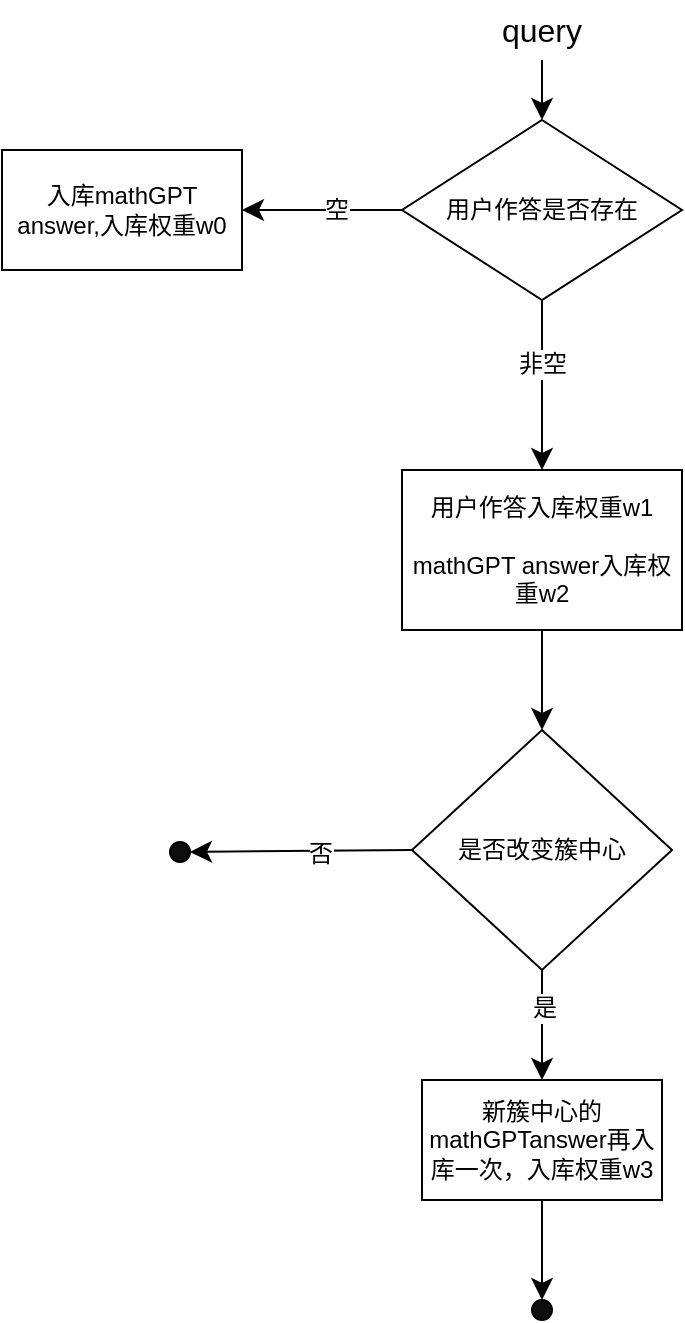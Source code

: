 <mxfile version="24.8.4">
  <diagram name="Page-1" id="74e2e168-ea6b-b213-b513-2b3c1d86103e">
    <mxGraphModel dx="954" dy="689" grid="1" gridSize="10" guides="1" tooltips="1" connect="1" arrows="1" fold="1" page="1" pageScale="1" pageWidth="1100" pageHeight="850" background="none" math="0" shadow="0">
      <root>
        <mxCell id="0" />
        <mxCell id="1" parent="0" />
        <mxCell id="eKvcL8s3Wj8_VTXEyFbJ-4" style="edgeStyle=none;curved=1;rounded=0;orthogonalLoop=1;jettySize=auto;html=1;exitX=0.5;exitY=1;exitDx=0;exitDy=0;fontSize=12;startSize=8;endSize=8;" edge="1" parent="1" source="eKvcL8s3Wj8_VTXEyFbJ-1" target="eKvcL8s3Wj8_VTXEyFbJ-3">
          <mxGeometry relative="1" as="geometry" />
        </mxCell>
        <mxCell id="eKvcL8s3Wj8_VTXEyFbJ-1" value="query" style="text;html=1;align=center;verticalAlign=middle;whiteSpace=wrap;rounded=0;fontSize=16;" vertex="1" parent="1">
          <mxGeometry x="280" y="110" width="60" height="30" as="geometry" />
        </mxCell>
        <mxCell id="eKvcL8s3Wj8_VTXEyFbJ-5" style="edgeStyle=none;curved=1;rounded=0;orthogonalLoop=1;jettySize=auto;html=1;exitX=0;exitY=0.5;exitDx=0;exitDy=0;fontSize=12;startSize=8;endSize=8;entryX=1;entryY=0.5;entryDx=0;entryDy=0;" edge="1" parent="1" source="eKvcL8s3Wj8_VTXEyFbJ-3" target="eKvcL8s3Wj8_VTXEyFbJ-7">
          <mxGeometry relative="1" as="geometry">
            <mxPoint x="170" y="215" as="targetPoint" />
          </mxGeometry>
        </mxCell>
        <mxCell id="eKvcL8s3Wj8_VTXEyFbJ-6" value="空" style="edgeLabel;html=1;align=center;verticalAlign=middle;resizable=0;points=[];fontSize=12;" vertex="1" connectable="0" parent="eKvcL8s3Wj8_VTXEyFbJ-5">
          <mxGeometry x="-0.171" relative="1" as="geometry">
            <mxPoint as="offset" />
          </mxGeometry>
        </mxCell>
        <mxCell id="eKvcL8s3Wj8_VTXEyFbJ-8" style="edgeStyle=none;curved=1;rounded=0;orthogonalLoop=1;jettySize=auto;html=1;exitX=0.5;exitY=1;exitDx=0;exitDy=0;fontSize=12;startSize=8;endSize=8;entryX=0.5;entryY=0;entryDx=0;entryDy=0;" edge="1" parent="1" source="eKvcL8s3Wj8_VTXEyFbJ-3" target="eKvcL8s3Wj8_VTXEyFbJ-10">
          <mxGeometry relative="1" as="geometry">
            <mxPoint x="310" y="330" as="targetPoint" />
          </mxGeometry>
        </mxCell>
        <mxCell id="eKvcL8s3Wj8_VTXEyFbJ-9" value="非空" style="edgeLabel;html=1;align=center;verticalAlign=middle;resizable=0;points=[];fontSize=12;" vertex="1" connectable="0" parent="eKvcL8s3Wj8_VTXEyFbJ-8">
          <mxGeometry x="-0.25" relative="1" as="geometry">
            <mxPoint as="offset" />
          </mxGeometry>
        </mxCell>
        <mxCell id="eKvcL8s3Wj8_VTXEyFbJ-3" value="用户作答是否存在" style="rhombus;whiteSpace=wrap;html=1;" vertex="1" parent="1">
          <mxGeometry x="240" y="170" width="140" height="90" as="geometry" />
        </mxCell>
        <mxCell id="eKvcL8s3Wj8_VTXEyFbJ-7" value="入库mathGPT answer,入库权重w0" style="rounded=0;whiteSpace=wrap;html=1;" vertex="1" parent="1">
          <mxGeometry x="40" y="185" width="120" height="60" as="geometry" />
        </mxCell>
        <mxCell id="eKvcL8s3Wj8_VTXEyFbJ-11" style="edgeStyle=none;curved=1;rounded=0;orthogonalLoop=1;jettySize=auto;html=1;exitX=0.5;exitY=1;exitDx=0;exitDy=0;fontSize=12;startSize=8;endSize=8;entryX=0.5;entryY=0;entryDx=0;entryDy=0;" edge="1" parent="1" source="eKvcL8s3Wj8_VTXEyFbJ-10" target="eKvcL8s3Wj8_VTXEyFbJ-12">
          <mxGeometry relative="1" as="geometry">
            <mxPoint x="310" y="470" as="targetPoint" />
          </mxGeometry>
        </mxCell>
        <mxCell id="eKvcL8s3Wj8_VTXEyFbJ-10" value="用户作答入库权重w1&lt;div&gt;&lt;br&gt;&lt;div&gt;mathGPT answer入库权重w2&lt;/div&gt;&lt;/div&gt;" style="rounded=0;whiteSpace=wrap;html=1;" vertex="1" parent="1">
          <mxGeometry x="240" y="345" width="140" height="80" as="geometry" />
        </mxCell>
        <mxCell id="eKvcL8s3Wj8_VTXEyFbJ-14" style="edgeStyle=none;curved=1;rounded=0;orthogonalLoop=1;jettySize=auto;html=1;exitX=0;exitY=0.5;exitDx=0;exitDy=0;fontSize=12;startSize=8;endSize=8;" edge="1" parent="1" source="eKvcL8s3Wj8_VTXEyFbJ-12" target="eKvcL8s3Wj8_VTXEyFbJ-16">
          <mxGeometry relative="1" as="geometry">
            <mxPoint x="170" y="550" as="targetPoint" />
          </mxGeometry>
        </mxCell>
        <mxCell id="eKvcL8s3Wj8_VTXEyFbJ-15" value="否" style="edgeLabel;html=1;align=center;verticalAlign=middle;resizable=0;points=[];fontSize=12;" vertex="1" connectable="0" parent="eKvcL8s3Wj8_VTXEyFbJ-14">
          <mxGeometry x="-0.173" y="1" relative="1" as="geometry">
            <mxPoint as="offset" />
          </mxGeometry>
        </mxCell>
        <mxCell id="eKvcL8s3Wj8_VTXEyFbJ-19" style="edgeStyle=none;curved=1;rounded=0;orthogonalLoop=1;jettySize=auto;html=1;exitX=0.5;exitY=1;exitDx=0;exitDy=0;fontSize=12;startSize=8;endSize=8;" edge="1" parent="1" source="eKvcL8s3Wj8_VTXEyFbJ-12">
          <mxGeometry relative="1" as="geometry">
            <mxPoint x="310" y="650" as="targetPoint" />
          </mxGeometry>
        </mxCell>
        <mxCell id="eKvcL8s3Wj8_VTXEyFbJ-20" value="是" style="edgeLabel;html=1;align=center;verticalAlign=middle;resizable=0;points=[];fontSize=12;" vertex="1" connectable="0" parent="eKvcL8s3Wj8_VTXEyFbJ-19">
          <mxGeometry x="-0.309" y="1" relative="1" as="geometry">
            <mxPoint as="offset" />
          </mxGeometry>
        </mxCell>
        <mxCell id="eKvcL8s3Wj8_VTXEyFbJ-12" value="是否改变簇中心" style="rhombus;whiteSpace=wrap;html=1;" vertex="1" parent="1">
          <mxGeometry x="245" y="475" width="130" height="120" as="geometry" />
        </mxCell>
        <mxCell id="eKvcL8s3Wj8_VTXEyFbJ-16" value="" style="ellipse;whiteSpace=wrap;html=1;fillColor=#0d0d0d;" vertex="1" parent="1">
          <mxGeometry x="124" y="531" width="10" height="10" as="geometry" />
        </mxCell>
        <mxCell id="eKvcL8s3Wj8_VTXEyFbJ-22" style="edgeStyle=none;curved=1;rounded=0;orthogonalLoop=1;jettySize=auto;html=1;exitX=0.5;exitY=1;exitDx=0;exitDy=0;fontSize=12;startSize=8;endSize=8;entryX=0.5;entryY=0;entryDx=0;entryDy=0;" edge="1" parent="1" source="eKvcL8s3Wj8_VTXEyFbJ-21" target="eKvcL8s3Wj8_VTXEyFbJ-23">
          <mxGeometry relative="1" as="geometry">
            <mxPoint x="310" y="760" as="targetPoint" />
          </mxGeometry>
        </mxCell>
        <mxCell id="eKvcL8s3Wj8_VTXEyFbJ-21" value="新簇中心的mathGPTanswer再入库一次，入库权重w3" style="rounded=0;whiteSpace=wrap;html=1;" vertex="1" parent="1">
          <mxGeometry x="250" y="650" width="120" height="60" as="geometry" />
        </mxCell>
        <mxCell id="eKvcL8s3Wj8_VTXEyFbJ-23" value="" style="ellipse;whiteSpace=wrap;html=1;fillColor=#0d0d0d;" vertex="1" parent="1">
          <mxGeometry x="305" y="760" width="10" height="10" as="geometry" />
        </mxCell>
      </root>
    </mxGraphModel>
  </diagram>
</mxfile>
